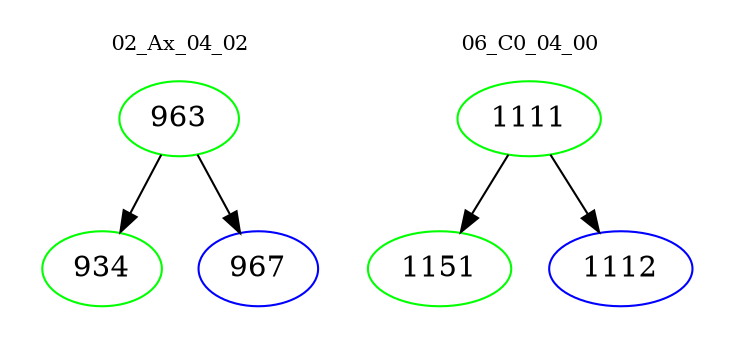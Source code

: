 digraph{
subgraph cluster_0 {
color = white
label = "02_Ax_04_02";
fontsize=10;
T0_963 [label="963", color="green"]
T0_963 -> T0_934 [color="black"]
T0_934 [label="934", color="green"]
T0_963 -> T0_967 [color="black"]
T0_967 [label="967", color="blue"]
}
subgraph cluster_1 {
color = white
label = "06_C0_04_00";
fontsize=10;
T1_1111 [label="1111", color="green"]
T1_1111 -> T1_1151 [color="black"]
T1_1151 [label="1151", color="green"]
T1_1111 -> T1_1112 [color="black"]
T1_1112 [label="1112", color="blue"]
}
}

